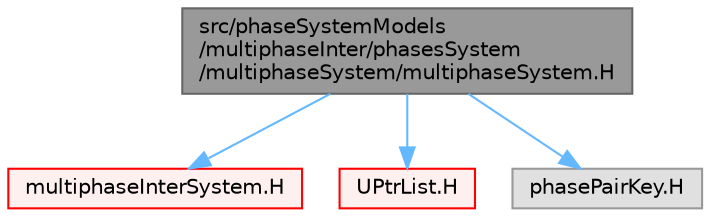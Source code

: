 digraph "src/phaseSystemModels/multiphaseInter/phasesSystem/multiphaseSystem/multiphaseSystem.H"
{
 // LATEX_PDF_SIZE
  bgcolor="transparent";
  edge [fontname=Helvetica,fontsize=10,labelfontname=Helvetica,labelfontsize=10];
  node [fontname=Helvetica,fontsize=10,shape=box,height=0.2,width=0.4];
  Node1 [id="Node000001",label="src/phaseSystemModels\l/multiphaseInter/phasesSystem\l/multiphaseSystem/multiphaseSystem.H",height=0.2,width=0.4,color="gray40", fillcolor="grey60", style="filled", fontcolor="black",tooltip=" "];
  Node1 -> Node2 [id="edge1_Node000001_Node000002",color="steelblue1",style="solid",tooltip=" "];
  Node2 [id="Node000002",label="multiphaseInterSystem.H",height=0.2,width=0.4,color="red", fillcolor="#FFF0F0", style="filled",URL="$multiphaseInterSystem_8H.html",tooltip=" "];
  Node1 -> Node183 [id="edge2_Node000001_Node000183",color="steelblue1",style="solid",tooltip=" "];
  Node183 [id="Node000183",label="UPtrList.H",height=0.2,width=0.4,color="red", fillcolor="#FFF0F0", style="filled",URL="$UPtrList_8H.html",tooltip=" "];
  Node1 -> Node405 [id="edge3_Node000001_Node000405",color="steelblue1",style="solid",tooltip=" "];
  Node405 [id="Node000405",label="phasePairKey.H",height=0.2,width=0.4,color="grey60", fillcolor="#E0E0E0", style="filled",tooltip=" "];
}
